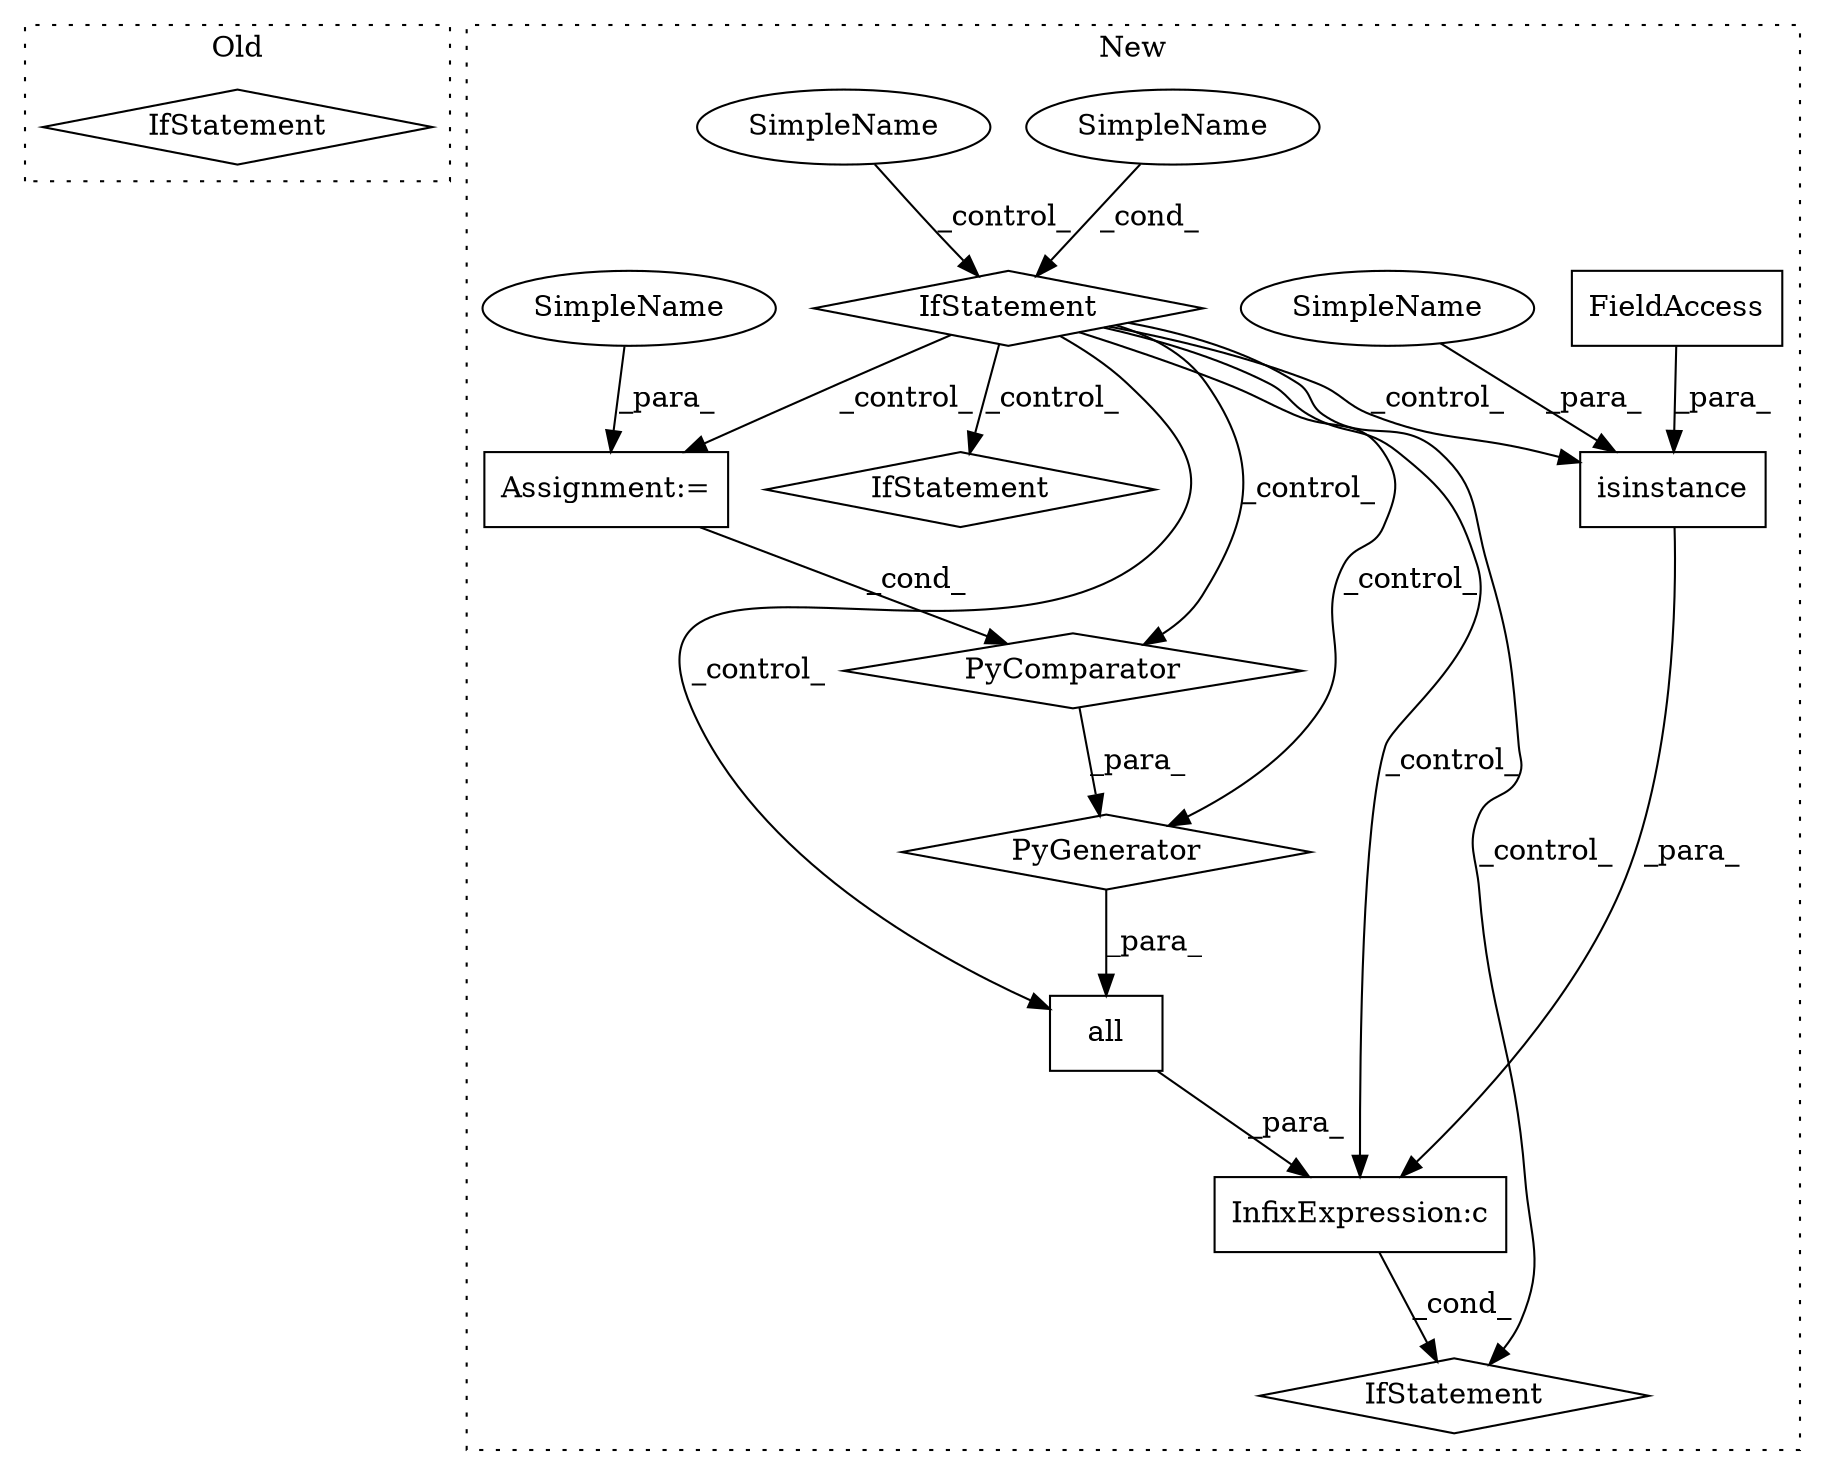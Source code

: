 digraph G {
subgraph cluster0 {
1 [label="IfStatement" a="25" s="5557,5585" l="4,2" shape="diamond"];
label = "Old";
style="dotted";
}
subgraph cluster1 {
2 [label="all" a="32" s="4733,4857" l="15,-3" shape="box"];
3 [label="IfStatement" a="25" s="4704,4854" l="4,2" shape="diamond"];
4 [label="Assignment:=" a="7" s="4832" l="19" shape="box"];
5 [label="PyComparator" a="113" s="4832" l="19" shape="diamond"];
6 [label="PyGenerator" a="107" s="4748" l="109" shape="diamond"];
7 [label="SimpleName" a="42" s="" l="" shape="ellipse"];
8 [label="IfStatement" a="25" s="4832" l="19" shape="diamond"];
9 [label="SimpleName" a="42" s="" l="" shape="ellipse"];
10 [label="IfStatement" a="25" s="4615,4659" l="4,2" shape="diamond"];
11 [label="isinstance" a="32" s="4708,4728" l="11,1" shape="box"];
12 [label="FieldAccess" a="22" s="4723" l="5" shape="box"];
13 [label="InfixExpression:c" a="27" s="4729" l="4" shape="box"];
14 [label="SimpleName" a="42" s="4839" l="3" shape="ellipse"];
15 [label="SimpleName" a="42" s="4719" l="3" shape="ellipse"];
label = "New";
style="dotted";
}
2 -> 13 [label="_para_"];
4 -> 5 [label="_cond_"];
5 -> 6 [label="_para_"];
6 -> 2 [label="_para_"];
7 -> 10 [label="_cond_"];
9 -> 10 [label="_control_"];
10 -> 2 [label="_control_"];
10 -> 4 [label="_control_"];
10 -> 6 [label="_control_"];
10 -> 11 [label="_control_"];
10 -> 8 [label="_control_"];
10 -> 3 [label="_control_"];
10 -> 5 [label="_control_"];
10 -> 13 [label="_control_"];
11 -> 13 [label="_para_"];
12 -> 11 [label="_para_"];
13 -> 3 [label="_cond_"];
14 -> 4 [label="_para_"];
15 -> 11 [label="_para_"];
}